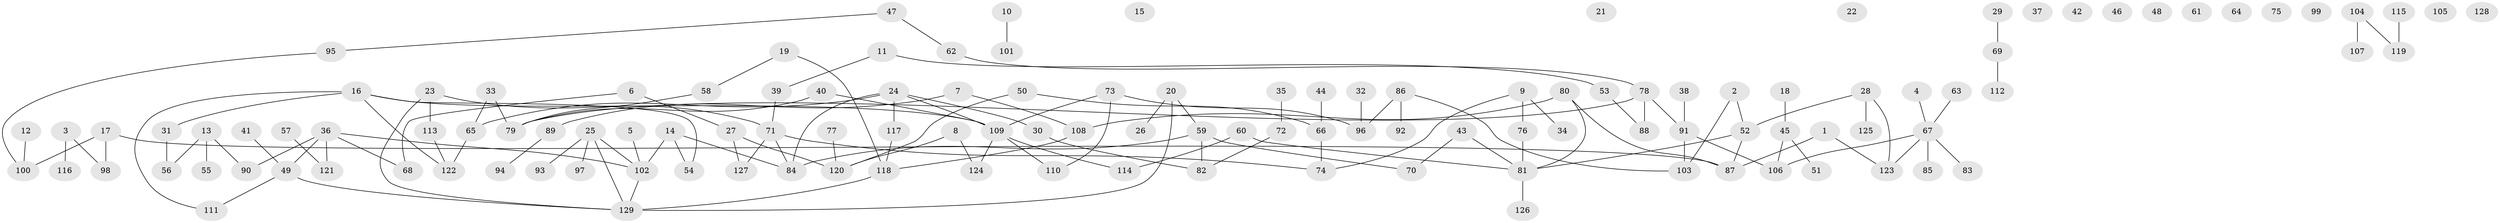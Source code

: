 // coarse degree distribution, {4: 0.1348314606741573, 3: 0.11235955056179775, 1: 0.2696629213483146, 5: 0.056179775280898875, 2: 0.21348314606741572, 0: 0.15730337078651685, 6: 0.033707865168539325, 8: 0.011235955056179775, 7: 0.011235955056179775}
// Generated by graph-tools (version 1.1) at 2025/23/03/03/25 07:23:28]
// undirected, 129 vertices, 139 edges
graph export_dot {
graph [start="1"]
  node [color=gray90,style=filled];
  1;
  2;
  3;
  4;
  5;
  6;
  7;
  8;
  9;
  10;
  11;
  12;
  13;
  14;
  15;
  16;
  17;
  18;
  19;
  20;
  21;
  22;
  23;
  24;
  25;
  26;
  27;
  28;
  29;
  30;
  31;
  32;
  33;
  34;
  35;
  36;
  37;
  38;
  39;
  40;
  41;
  42;
  43;
  44;
  45;
  46;
  47;
  48;
  49;
  50;
  51;
  52;
  53;
  54;
  55;
  56;
  57;
  58;
  59;
  60;
  61;
  62;
  63;
  64;
  65;
  66;
  67;
  68;
  69;
  70;
  71;
  72;
  73;
  74;
  75;
  76;
  77;
  78;
  79;
  80;
  81;
  82;
  83;
  84;
  85;
  86;
  87;
  88;
  89;
  90;
  91;
  92;
  93;
  94;
  95;
  96;
  97;
  98;
  99;
  100;
  101;
  102;
  103;
  104;
  105;
  106;
  107;
  108;
  109;
  110;
  111;
  112;
  113;
  114;
  115;
  116;
  117;
  118;
  119;
  120;
  121;
  122;
  123;
  124;
  125;
  126;
  127;
  128;
  129;
  1 -- 87;
  1 -- 123;
  2 -- 52;
  2 -- 103;
  3 -- 98;
  3 -- 116;
  4 -- 67;
  5 -- 102;
  6 -- 27;
  6 -- 68;
  7 -- 89;
  7 -- 108;
  8 -- 120;
  8 -- 124;
  9 -- 34;
  9 -- 74;
  9 -- 76;
  10 -- 101;
  11 -- 39;
  11 -- 53;
  12 -- 100;
  13 -- 55;
  13 -- 56;
  13 -- 90;
  14 -- 54;
  14 -- 84;
  14 -- 102;
  16 -- 31;
  16 -- 54;
  16 -- 109;
  16 -- 111;
  16 -- 122;
  17 -- 87;
  17 -- 98;
  17 -- 100;
  18 -- 45;
  19 -- 58;
  19 -- 118;
  20 -- 26;
  20 -- 59;
  20 -- 129;
  23 -- 71;
  23 -- 113;
  23 -- 129;
  24 -- 30;
  24 -- 65;
  24 -- 84;
  24 -- 109;
  24 -- 117;
  25 -- 93;
  25 -- 97;
  25 -- 102;
  25 -- 129;
  27 -- 120;
  27 -- 127;
  28 -- 52;
  28 -- 123;
  28 -- 125;
  29 -- 69;
  30 -- 82;
  31 -- 56;
  32 -- 96;
  33 -- 65;
  33 -- 79;
  35 -- 72;
  36 -- 49;
  36 -- 68;
  36 -- 90;
  36 -- 102;
  36 -- 121;
  38 -- 91;
  39 -- 71;
  40 -- 79;
  40 -- 109;
  41 -- 49;
  43 -- 70;
  43 -- 81;
  44 -- 66;
  45 -- 51;
  45 -- 106;
  47 -- 62;
  47 -- 95;
  49 -- 111;
  49 -- 129;
  50 -- 66;
  50 -- 120;
  52 -- 81;
  52 -- 87;
  53 -- 88;
  57 -- 121;
  58 -- 79;
  59 -- 70;
  59 -- 82;
  59 -- 84;
  60 -- 81;
  60 -- 114;
  62 -- 78;
  63 -- 67;
  65 -- 122;
  66 -- 74;
  67 -- 83;
  67 -- 85;
  67 -- 106;
  67 -- 123;
  69 -- 112;
  71 -- 74;
  71 -- 84;
  71 -- 127;
  72 -- 82;
  73 -- 96;
  73 -- 109;
  73 -- 110;
  76 -- 81;
  77 -- 120;
  78 -- 79;
  78 -- 88;
  78 -- 91;
  80 -- 81;
  80 -- 87;
  80 -- 108;
  81 -- 126;
  86 -- 92;
  86 -- 96;
  86 -- 103;
  89 -- 94;
  91 -- 103;
  91 -- 106;
  95 -- 100;
  102 -- 129;
  104 -- 107;
  104 -- 119;
  108 -- 118;
  109 -- 110;
  109 -- 114;
  109 -- 124;
  113 -- 122;
  115 -- 119;
  117 -- 118;
  118 -- 129;
}
